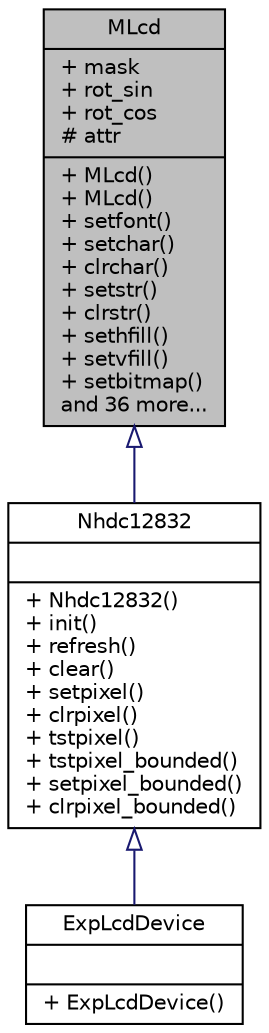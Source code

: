 digraph "MLcd"
{
  bgcolor="transparent";
  edge [fontname="Helvetica",fontsize="10",labelfontname="Helvetica",labelfontsize="10"];
  node [fontname="Helvetica",fontsize="10",shape=record];
  Node1 [label="{MLcd\n|+ mask\l+ rot_sin\l+ rot_cos\l# attr\l|+ MLcd()\l+ MLcd()\l+ setfont()\l+ setchar()\l+ clrchar()\l+ setstr()\l+ clrstr()\l+ sethfill()\l+ setvfill()\l+ setbitmap()\land 36 more...\l}",height=0.2,width=0.4,color="black", fillcolor="grey75", style="filled" fontcolor="black"];
  Node1 -> Node2 [dir="back",color="midnightblue",fontsize="10",style="solid",arrowtail="onormal",fontname="Helvetica"];
  Node2 [label="{Nhdc12832\n||+ Nhdc12832()\l+ init()\l+ refresh()\l+ clear()\l+ setpixel()\l+ clrpixel()\l+ tstpixel()\l+ tstpixel_bounded()\l+ setpixel_bounded()\l+ clrpixel_bounded()\l}",height=0.2,width=0.4,color="black",URL="$class_nhdc12832.html",tooltip="Class for the New Haven Display 128x32 LCD. "];
  Node2 -> Node3 [dir="back",color="midnightblue",fontsize="10",style="solid",arrowtail="onormal",fontname="Helvetica"];
  Node3 [label="{ExpLcdDevice\n||+ ExpLcdDevice()\l}",height=0.2,width=0.4,color="black",URL="$class_exp_lcd_device.html",tooltip="CoAction Hero LCD Expansion board class. "];
}
